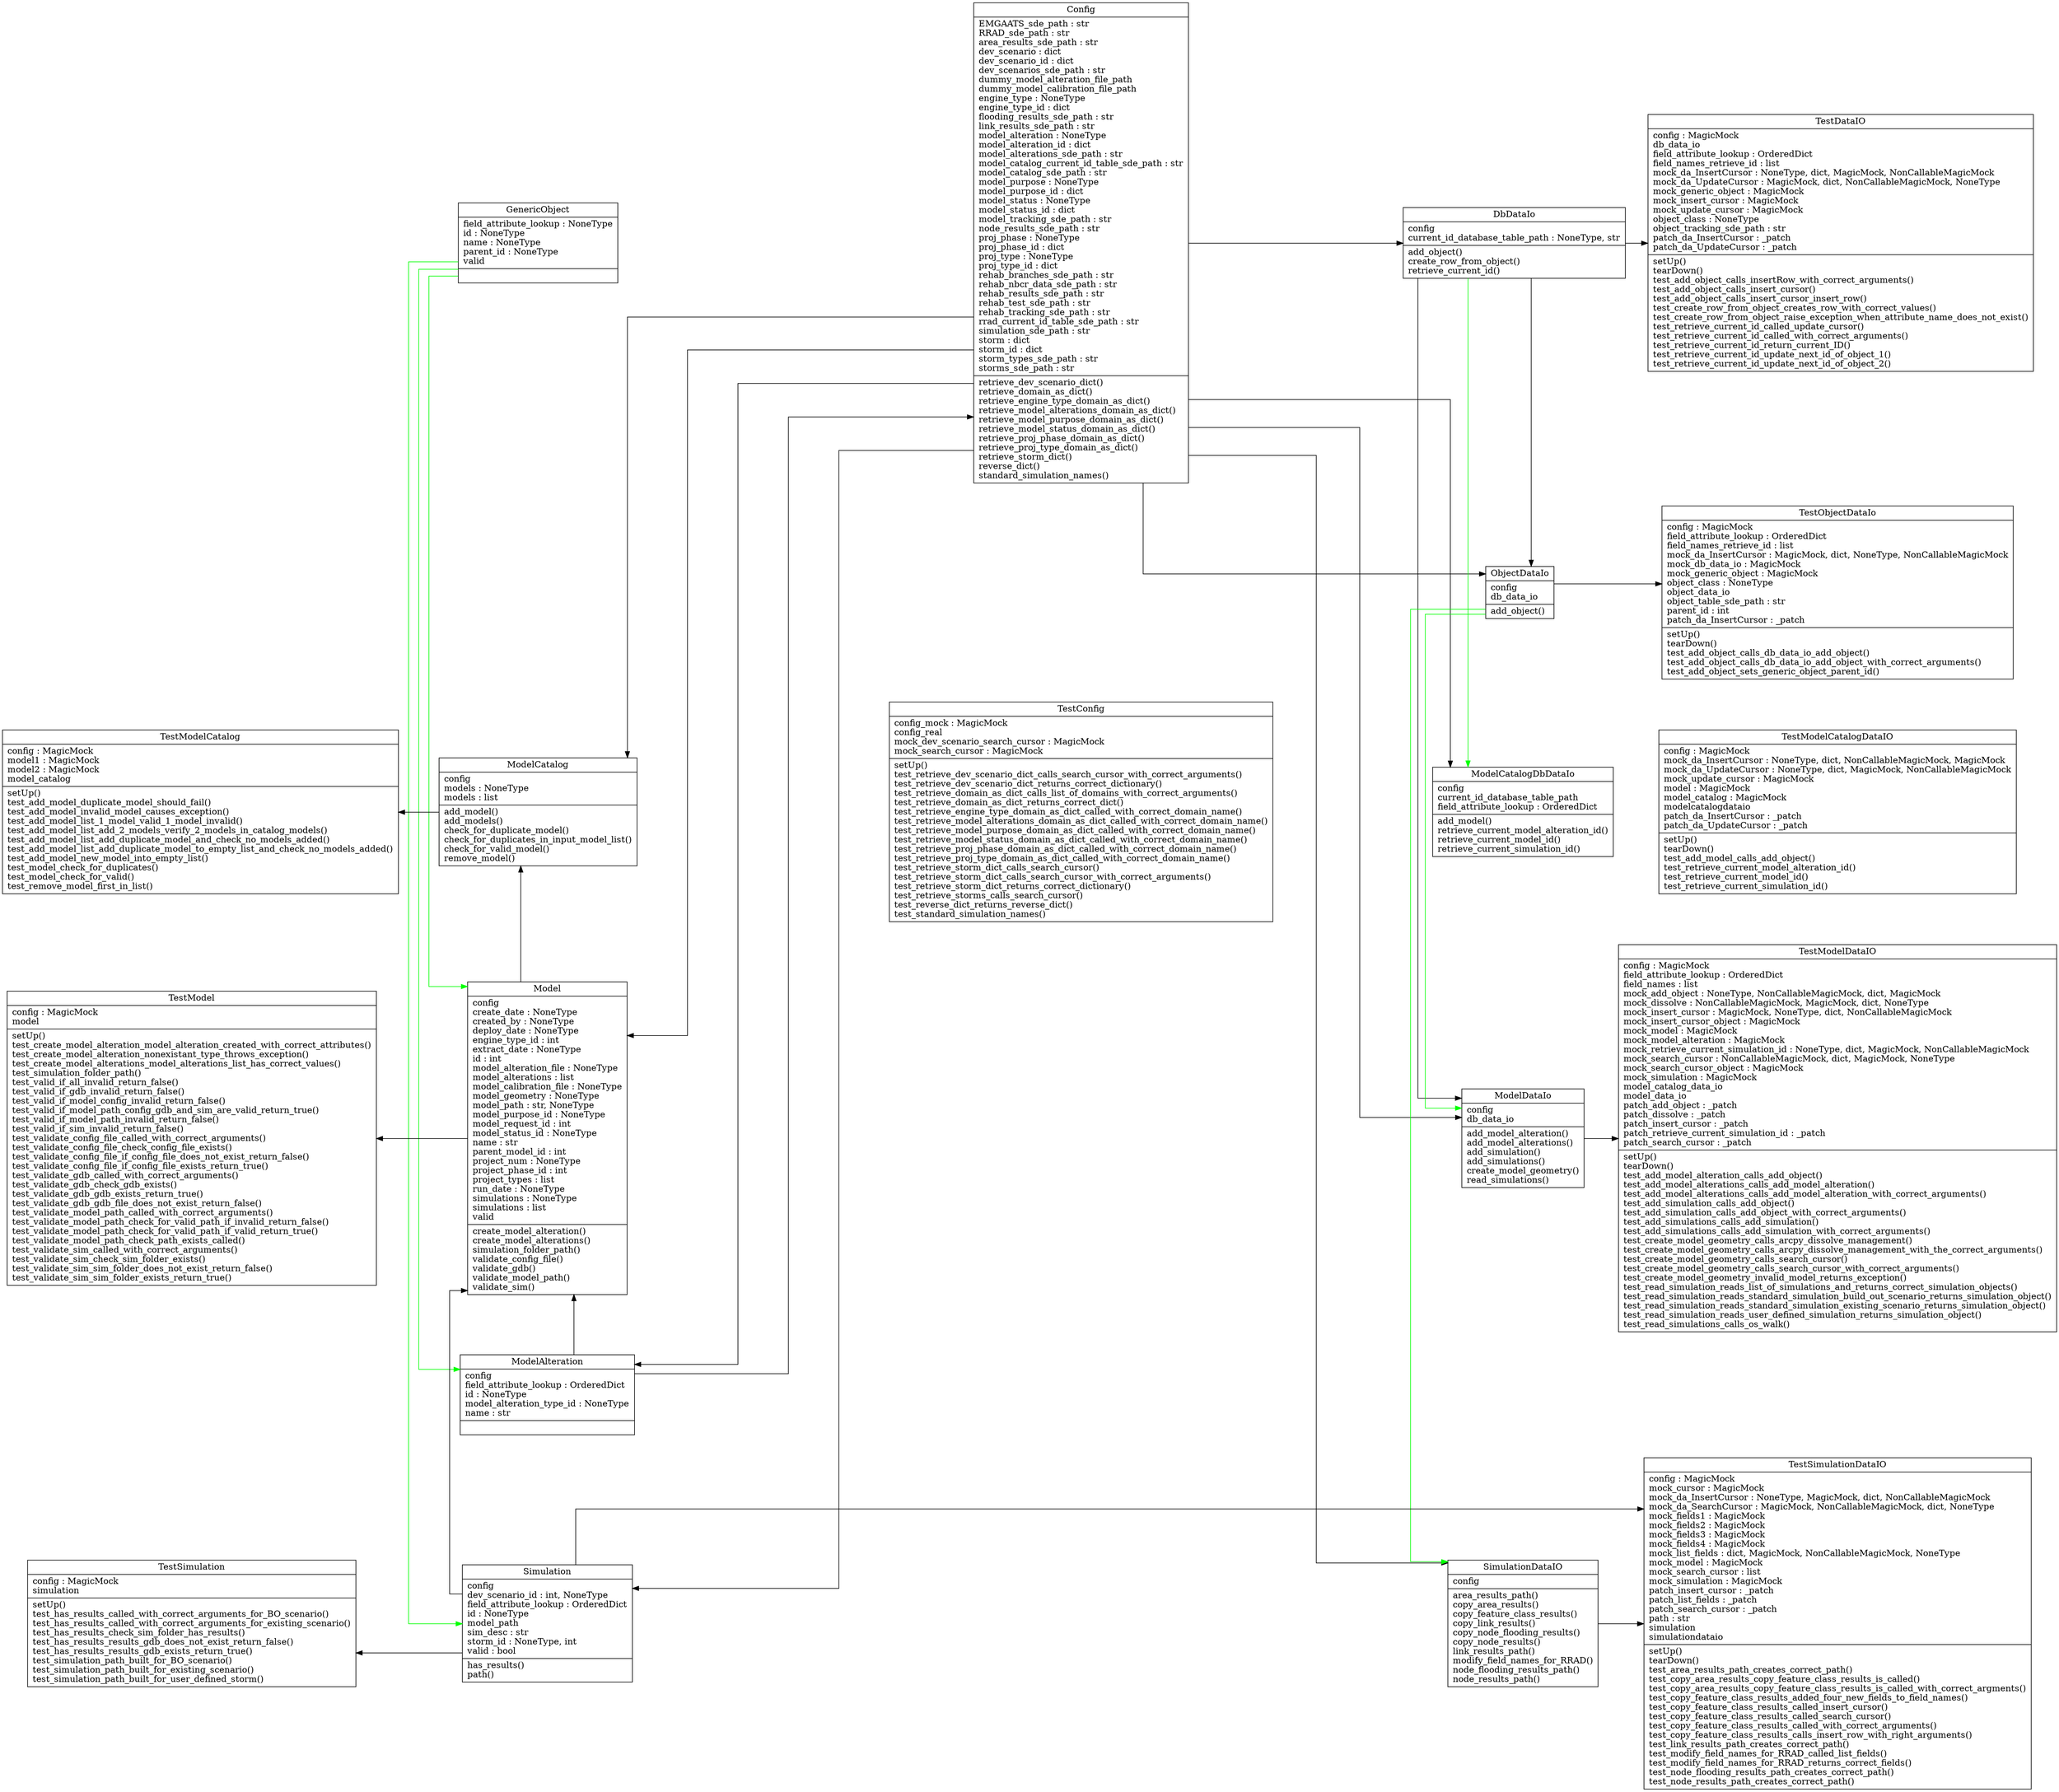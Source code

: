 digraph "classes" {
charset="utf-8"
nodesep=0.5;
rankdir="TB";
edge [ constraint=False ];
splines="ortho";
"Config" [label="{Config|EMGAATS_sde_path : str\lRRAD_sde_path : str\larea_results_sde_path : str\ldev_scenario : dict\ldev_scenario_id : dict\ldev_scenarios_sde_path : str\ldummy_model_alteration_file_path\ldummy_model_calibration_file_path\lengine_type : NoneType\lengine_type_id : dict\lflooding_results_sde_path : str\llink_results_sde_path : str\lmodel_alteration : NoneType\lmodel_alteration_id : dict\lmodel_alterations_sde_path : str\lmodel_catalog_current_id_table_sde_path : str\lmodel_catalog_sde_path : str\lmodel_purpose : NoneType\lmodel_purpose_id : dict\lmodel_status : NoneType\lmodel_status_id : dict\lmodel_tracking_sde_path : str\lnode_results_sde_path : str\lproj_phase : NoneType\lproj_phase_id : dict\lproj_type : NoneType\lproj_type_id : dict\lrehab_branches_sde_path : str\lrehab_nbcr_data_sde_path : str\lrehab_results_sde_path : str\lrehab_test_sde_path : str\lrehab_tracking_sde_path : str\lrrad_current_id_table_sde_path : str\lsimulation_sde_path : str\lstorm : dict\lstorm_id : dict\lstorm_types_sde_path : str\lstorms_sde_path : str\l|retrieve_dev_scenario_dict()\lretrieve_domain_as_dict()\lretrieve_engine_type_domain_as_dict()\lretrieve_model_alterations_domain_as_dict()\lretrieve_model_purpose_domain_as_dict()\lretrieve_model_status_domain_as_dict()\lretrieve_proj_phase_domain_as_dict()\lretrieve_proj_type_domain_as_dict()\lretrieve_storm_dict()\lreverse_dict()\lstandard_simulation_names()\l}", shape="record"];
"DbDataIo" [label="{DbDataIo|config\lcurrent_id_database_table_path : NoneType, str\l|add_object()\lcreate_row_from_object()\lretrieve_current_id()\l}", shape="record"];
"GenericObject" [label="{GenericObject|field_attribute_lookup : NoneType\lid : NoneType\lname : NoneType\lparent_id : NoneType\lvalid\l|}", shape="record"];
"Model" [label="{Model|config\lcreate_date : NoneType\lcreated_by : NoneType\ldeploy_date : NoneType\lengine_type_id : int\lextract_date : NoneType\lid : int\lmodel_alteration_file : NoneType\lmodel_alterations : list\lmodel_calibration_file : NoneType\lmodel_geometry : NoneType\lmodel_path : str, NoneType\lmodel_purpose_id : NoneType\lmodel_request_id : int\lmodel_status_id : NoneType\lname : str\lparent_model_id : int\lproject_num : NoneType\lproject_phase_id : int\lproject_types : list\lrun_date : NoneType\lsimulations : NoneType\lsimulations : list\lvalid\l|create_model_alteration()\lcreate_model_alterations()\lsimulation_folder_path()\lvalidate_config_file()\lvalidate_gdb()\lvalidate_model_path()\lvalidate_sim()\l}", shape="record"];
"ModelAlteration" [label="{ModelAlteration|config\lfield_attribute_lookup : OrderedDict\lid : NoneType\lmodel_alteration_type_id : NoneType\lname : str\l|}", shape="record"];
"ModelCatalog" [label="{ModelCatalog|config\lmodels : NoneType\lmodels : list\l|add_model()\ladd_models()\lcheck_for_duplicate_model()\lcheck_for_duplicates_in_input_model_list()\lcheck_for_valid_model()\lremove_model()\l}", shape="record"];
"ModelCatalogDbDataIo" [label="{ModelCatalogDbDataIo|config\lcurrent_id_database_table_path\lfield_attribute_lookup : OrderedDict\l|add_model()\lretrieve_current_model_alteration_id()\lretrieve_current_model_id()\lretrieve_current_simulation_id()\l}", shape="record"];
"ModelDataIo" [label="{ModelDataIo|config\ldb_data_io\l|add_model_alteration()\ladd_model_alterations()\ladd_simulation()\ladd_simulations()\lcreate_model_geometry()\lread_simulations()\l}", shape="record"];
"ObjectDataIo" [label="{ObjectDataIo|config\ldb_data_io\l|add_object()\l}", shape="record"];
"Simulation" [label="{Simulation|config\ldev_scenario_id : int, NoneType\lfield_attribute_lookup : OrderedDict\lid : NoneType\lmodel_path\lsim_desc : str\lstorm_id : NoneType, int\lvalid : bool\l|has_results()\lpath()\l}", shape="record"];
"SimulationDataIO" [label="{SimulationDataIO|config\l|area_results_path()\lcopy_area_results()\lcopy_feature_class_results()\lcopy_link_results()\lcopy_node_flooding_results()\lcopy_node_results()\llink_results_path()\lmodify_field_names_for_RRAD()\lnode_flooding_results_path()\lnode_results_path()\l}", shape="record"];
"TestConfig" [label="{TestConfig|config_mock : MagicMock\lconfig_real\lmock_dev_scenario_search_cursor : MagicMock\lmock_search_cursor : MagicMock\l|setUp()\ltest_retrieve_dev_scenario_dict_calls_search_cursor_with_correct_arguments()\ltest_retrieve_dev_scenario_dict_returns_correct_dictionary()\ltest_retrieve_domain_as_dict_calls_list_of_domains_with_correct_arguments()\ltest_retrieve_domain_as_dict_returns_correct_dict()\ltest_retrieve_engine_type_domain_as_dict_called_with_correct_domain_name()\ltest_retrieve_model_alterations_domain_as_dict_called_with_correct_domain_name()\ltest_retrieve_model_purpose_domain_as_dict_called_with_correct_domain_name()\ltest_retrieve_model_status_domain_as_dict_called_with_correct_domain_name()\ltest_retrieve_proj_phase_domain_as_dict_called_with_correct_domain_name()\ltest_retrieve_proj_type_domain_as_dict_called_with_correct_domain_name()\ltest_retrieve_storm_dict_calls_search_cursor()\ltest_retrieve_storm_dict_calls_search_cursor_with_correct_arguments()\ltest_retrieve_storm_dict_returns_correct_dictionary()\ltest_retrieve_storms_calls_search_cursor()\ltest_reverse_dict_returns_reverse_dict()\ltest_standard_simulation_names()\l}", shape="record"];
"TestDataIO" [label="{TestDataIO|config : MagicMock\ldb_data_io\lfield_attribute_lookup : OrderedDict\lfield_names_retrieve_id : list\lmock_da_InsertCursor : NoneType, dict, MagicMock, NonCallableMagicMock\lmock_da_UpdateCursor : MagicMock, dict, NonCallableMagicMock, NoneType\lmock_generic_object : MagicMock\lmock_insert_cursor : MagicMock\lmock_update_cursor : MagicMock\lobject_class : NoneType\lobject_tracking_sde_path : str\lpatch_da_InsertCursor : _patch\lpatch_da_UpdateCursor : _patch\l|setUp()\ltearDown()\ltest_add_object_calls_insertRow_with_correct_arguments()\ltest_add_object_calls_insert_cursor()\ltest_add_object_calls_insert_cursor_insert_row()\ltest_create_row_from_object_creates_row_with_correct_values()\ltest_create_row_from_object_raise_exception_when_attribute_name_does_not_exist()\ltest_retrieve_current_id_called_update_cursor()\ltest_retrieve_current_id_called_with_correct_arguments()\ltest_retrieve_current_id_return_current_ID()\ltest_retrieve_current_id_update_next_id_of_object_1()\ltest_retrieve_current_id_update_next_id_of_object_2()\l}", shape="record"];
"TestModel" [label="{TestModel|config : MagicMock\lmodel\l|setUp()\ltest_create_model_alteration_model_alteration_created_with_correct_attributes()\ltest_create_model_alteration_nonexistant_type_throws_exception()\ltest_create_model_alterations_model_alterations_list_has_correct_values()\ltest_simulation_folder_path()\ltest_valid_if_all_invalid_return_false()\ltest_valid_if_gdb_invalid_return_false()\ltest_valid_if_model_config_invalid_return_false()\ltest_valid_if_model_path_config_gdb_and_sim_are_valid_return_true()\ltest_valid_if_model_path_invalid_return_false()\ltest_valid_if_sim_invalid_return_false()\ltest_validate_config_file_called_with_correct_arguments()\ltest_validate_config_file_check_config_file_exists()\ltest_validate_config_file_if_config_file_does_not_exist_return_false()\ltest_validate_config_file_if_config_file_exists_return_true()\ltest_validate_gdb_called_with_correct_arguments()\ltest_validate_gdb_check_gdb_exists()\ltest_validate_gdb_gdb_exists_return_true()\ltest_validate_gdb_gdb_file_does_not_exist_return_false()\ltest_validate_model_path_called_with_correct_arguments()\ltest_validate_model_path_check_for_valid_path_if_invalid_return_false()\ltest_validate_model_path_check_for_valid_path_if_valid_return_true()\ltest_validate_model_path_check_path_exists_called()\ltest_validate_sim_called_with_correct_arguments()\ltest_validate_sim_check_sim_folder_exists()\ltest_validate_sim_sim_folder_does_not_exist_return_false()\ltest_validate_sim_sim_folder_exists_return_true()\l}", shape="record"];
"TestModelCatalog" [label="{TestModelCatalog|config : MagicMock\lmodel1 : MagicMock\lmodel2 : MagicMock\lmodel_catalog\l|setUp()\ltest_add_model_duplicate_model_should_fail()\ltest_add_model_invalid_model_causes_exception()\ltest_add_model_list_1_model_valid_1_model_invalid()\ltest_add_model_list_add_2_models_verify_2_models_in_catalog_models()\ltest_add_model_list_add_duplicate_model_and_check_no_models_added()\ltest_add_model_list_add_duplicate_model_to_empty_list_and_check_no_models_added()\ltest_add_model_new_model_into_empty_list()\ltest_model_check_for_duplicates()\ltest_model_check_for_valid()\ltest_remove_model_first_in_list()\l}", shape="record"];
"TestModelCatalogDataIO" [label="{TestModelCatalogDataIO|config : MagicMock\lmock_da_InsertCursor : NoneType, dict, NonCallableMagicMock, MagicMock\lmock_da_UpdateCursor : NoneType, dict, MagicMock, NonCallableMagicMock\lmock_update_cursor : MagicMock\lmodel : MagicMock\lmodel_catalog : MagicMock\lmodelcatalogdataio\lpatch_da_InsertCursor : _patch\lpatch_da_UpdateCursor : _patch\l|setUp()\ltearDown()\ltest_add_model_calls_add_object()\ltest_retrieve_current_model_alteration_id()\ltest_retrieve_current_model_id()\ltest_retrieve_current_simulation_id()\l}", shape="record"];
"TestModelDataIO" [label="{TestModelDataIO|config : MagicMock\lfield_attribute_lookup : OrderedDict\lfield_names : list\lmock_add_object : NoneType, NonCallableMagicMock, dict, MagicMock\lmock_dissolve : NonCallableMagicMock, MagicMock, dict, NoneType\lmock_insert_cursor : MagicMock, NoneType, dict, NonCallableMagicMock\lmock_insert_cursor_object : MagicMock\lmock_model : MagicMock\lmock_model_alteration : MagicMock\lmock_retrieve_current_simulation_id : NoneType, dict, MagicMock, NonCallableMagicMock\lmock_search_cursor : NonCallableMagicMock, dict, MagicMock, NoneType\lmock_search_cursor_object : MagicMock\lmock_simulation : MagicMock\lmodel_catalog_data_io\lmodel_data_io\lpatch_add_object : _patch\lpatch_dissolve : _patch\lpatch_insert_cursor : _patch\lpatch_retrieve_current_simulation_id : _patch\lpatch_search_cursor : _patch\l|setUp()\ltearDown()\ltest_add_model_alteration_calls_add_object()\ltest_add_model_alterations_calls_add_model_alteration()\ltest_add_model_alterations_calls_add_model_alteration_with_correct_arguments()\ltest_add_simulation_calls_add_object()\ltest_add_simulation_calls_add_object_with_correct_arguments()\ltest_add_simulations_calls_add_simulation()\ltest_add_simulations_calls_add_simulation_with_correct_arguments()\ltest_create_model_geometry_calls_arcpy_dissolve_management()\ltest_create_model_geometry_calls_arcpy_dissolve_management_with_the_correct_arguments()\ltest_create_model_geometry_calls_search_cursor()\ltest_create_model_geometry_calls_search_cursor_with_correct_arguments()\ltest_create_model_geometry_invalid_model_returns_exception()\ltest_read_simulation_reads_list_of_simulations_and_returns_correct_simulation_objects()\ltest_read_simulation_reads_standard_simulation_build_out_scenario_returns_simulation_object()\ltest_read_simulation_reads_standard_simulation_existing_scenario_returns_simulation_object()\ltest_read_simulation_reads_user_defined_simulation_returns_simulation_object()\ltest_read_simulations_calls_os_walk()\l}", shape="record"];
"TestObjectDataIo" [label="{TestObjectDataIo|config : MagicMock\lfield_attribute_lookup : OrderedDict\lfield_names_retrieve_id : list\lmock_da_InsertCursor : MagicMock, dict, NoneType, NonCallableMagicMock\lmock_db_data_io : MagicMock\lmock_generic_object : MagicMock\lobject_class : NoneType\lobject_data_io\lobject_table_sde_path : str\lparent_id : int\lpatch_da_InsertCursor : _patch\l|setUp()\ltearDown()\ltest_add_object_calls_db_data_io_add_object()\ltest_add_object_calls_db_data_io_add_object_with_correct_arguments()\ltest_add_object_sets_generic_object_parent_id()\l}", shape="record"];
"TestSimulation" [label="{TestSimulation|config : MagicMock\lsimulation\l|setUp()\ltest_has_results_called_with_correct_arguments_for_BO_scenario()\ltest_has_results_called_with_correct_arguments_for_existing_scenario()\ltest_has_results_check_sim_folder_has_results()\ltest_has_results_results_gdb_does_not_exist_return_false()\ltest_has_results_results_gdb_exists_return_true()\ltest_simulation_path_built_for_BO_scenario()\ltest_simulation_path_built_for_existing_scenario()\ltest_simulation_path_built_for_user_defined_storm()\l}", shape="record"];
"TestSimulationDataIO" [label="{TestSimulationDataIO|config : MagicMock\lmock_cursor : MagicMock\lmock_da_InsertCursor : NoneType, MagicMock, dict, NonCallableMagicMock\lmock_da_SearchCursor : MagicMock, NonCallableMagicMock, dict, NoneType\lmock_fields1 : MagicMock\lmock_fields2 : MagicMock\lmock_fields3 : MagicMock\lmock_fields4 : MagicMock\lmock_list_fields : dict, MagicMock, NonCallableMagicMock, NoneType\lmock_model : MagicMock\lmock_search_cursor : list\lmock_simulation : MagicMock\lpatch_insert_cursor : _patch\lpatch_list_fields : _patch\lpatch_search_cursor : _patch\lpath : str\lsimulation\lsimulationdataio\l|setUp()\ltearDown()\ltest_area_results_path_creates_correct_path()\ltest_copy_area_results_copy_feature_class_results_is_called()\ltest_copy_area_results_copy_feature_class_results_is_called_with_correct_argments()\ltest_copy_feature_class_results_added_four_new_fields_to_field_names()\ltest_copy_feature_class_results_called_insert_cursor()\ltest_copy_feature_class_results_called_search_cursor()\ltest_copy_feature_class_results_called_with_correct_arguments()\ltest_copy_feature_class_results_calls_insert_row_with_right_arguments()\ltest_link_results_path_creates_correct_path()\ltest_modify_field_names_for_RRAD_called_list_fields()\ltest_modify_field_names_for_RRAD_returns_correct_fields()\ltest_node_flooding_results_path_creates_correct_path()\ltest_node_results_path_creates_correct_path()\l}", shape="record"];

"_d0" [label="_d0", shape="record" style=invis];
"_d1" [label="_d1", shape="record" style=invis];
"_d5" [label="_d5", shape="record" style=invis];
"_d2" [label="_d2", shape="record" style=invis];
"_d3" [label="_d3", shape="record" style=invis];
"_d4" [label="_d4", shape="record" style=invis];
"_d6" [label="_d6", shape="record" style=invis];
"_d9" [label="_d9", shape="record" style=invis];
"_d7" [label="_d7", shape="record" style=invis];
"_d8" [label="_d8", shape="record" style=invis];

{rank= tb "_d0"->"_d1"->"TestModelCatalog"->"TestModel"->"_d5"->"TestSimulation" [constraint=true style=invis]};
{rank= tb "GenericObject"->"_d2"->"ModelCatalog"->"Model"->"ModelAlteration"->"Simulation" [constraint=true style=invis]};
{rank= tb "Config"->"_d3"->"TestConfig"->"_d4"->"_d6"->"_d9" [constraint=true style=invis]};
{rank= tb "DbDataIo"->"ObjectDataIo"->"ModelCatalogDbDataIo"->"ModelDataIo"->"_d7"->"SimulationDataIO" [constraint=true style=invis]};
{rank= tb "TestDataIO"->"TestObjectDataIo"->"TestModelCatalogDataIO"->"TestModelDataIO"->"_d8"->"TestSimulationDataIO" [constraint=true style=invis]};
{rank= same _d1->_d2->_d3->ObjectDataIo->TestObjectDataIo [constraint=True style=invis]};
"ModelAlteration"->"Config";
"Config"->"DbDataIo";
"DbDataIo"->"TestDataIO";
"Config"->"ObjectDataIo";
"DbDataIo"->"ObjectDataIo";
"ObjectDataIo"->"TestObjectDataIo";
"ModelCatalog"->"TestModelCatalog";
"Config"->"ModelCatalog";
"Model"->"ModelCatalog";
"Config"->"ModelCatalogDbDataIo";
"Model"->"TestModel";
"Config"->"Model";
"ModelAlteration"->"Model";
"Simulation"->"Model";
"Config"->"ModelDataIo";
"DbDataIo"->"ModelDataIo";
"ModelDataIo"->"TestModelDataIO";
"Config"->"ModelAlteration";
"Simulation"->"TestSimulation";
"Config"->"Simulation";
"Config"->"SimulationDataIO";
"Simulation"->"TestSimulationDataIO";
"SimulationDataIO"->"TestSimulationDataIO";
"DbDataIo"->"ModelCatalogDbDataIo" [color="green"];
"GenericObject"->"Model" [color="green"];
"ObjectDataIo"->"ModelDataIo" [color="green"];
"GenericObject"->"ModelAlteration" [color="green"];
"GenericObject"->"Simulation" [color="green"];
"ObjectDataIo"->"SimulationDataIO" [color="green"];
}